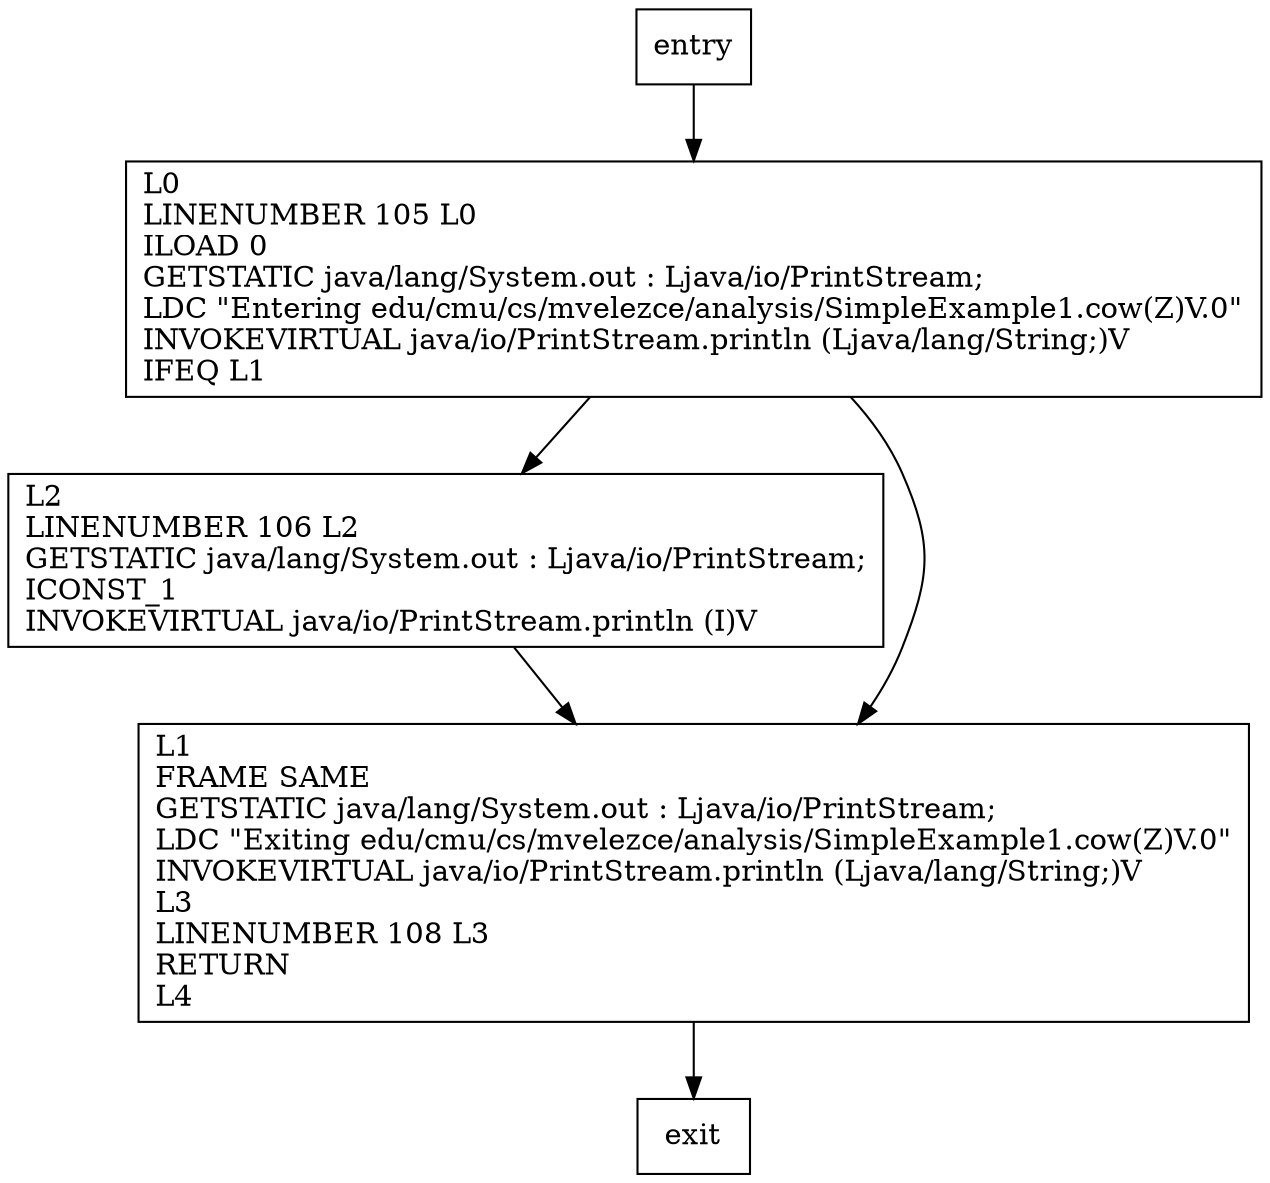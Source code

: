 digraph cow {
node [shape=record];
2077628506 [label="L2\lLINENUMBER 106 L2\lGETSTATIC java/lang/System.out : Ljava/io/PrintStream;\lICONST_1\lINVOKEVIRTUAL java/io/PrintStream.println (I)V\l"];
1481374427 [label="L1\lFRAME SAME\lGETSTATIC java/lang/System.out : Ljava/io/PrintStream;\lLDC \"Exiting edu/cmu/cs/mvelezce/analysis/SimpleExample1.cow(Z)V.0\"\lINVOKEVIRTUAL java/io/PrintStream.println (Ljava/lang/String;)V\lL3\lLINENUMBER 108 L3\lRETURN\lL4\l"];
370041732 [label="L0\lLINENUMBER 105 L0\lILOAD 0\lGETSTATIC java/lang/System.out : Ljava/io/PrintStream;\lLDC \"Entering edu/cmu/cs/mvelezce/analysis/SimpleExample1.cow(Z)V.0\"\lINVOKEVIRTUAL java/io/PrintStream.println (Ljava/lang/String;)V\lIFEQ L1\l"];
entry;
exit;
entry -> 370041732;
2077628506 -> 1481374427;
1481374427 -> exit;
370041732 -> 2077628506;
370041732 -> 1481374427;
}
